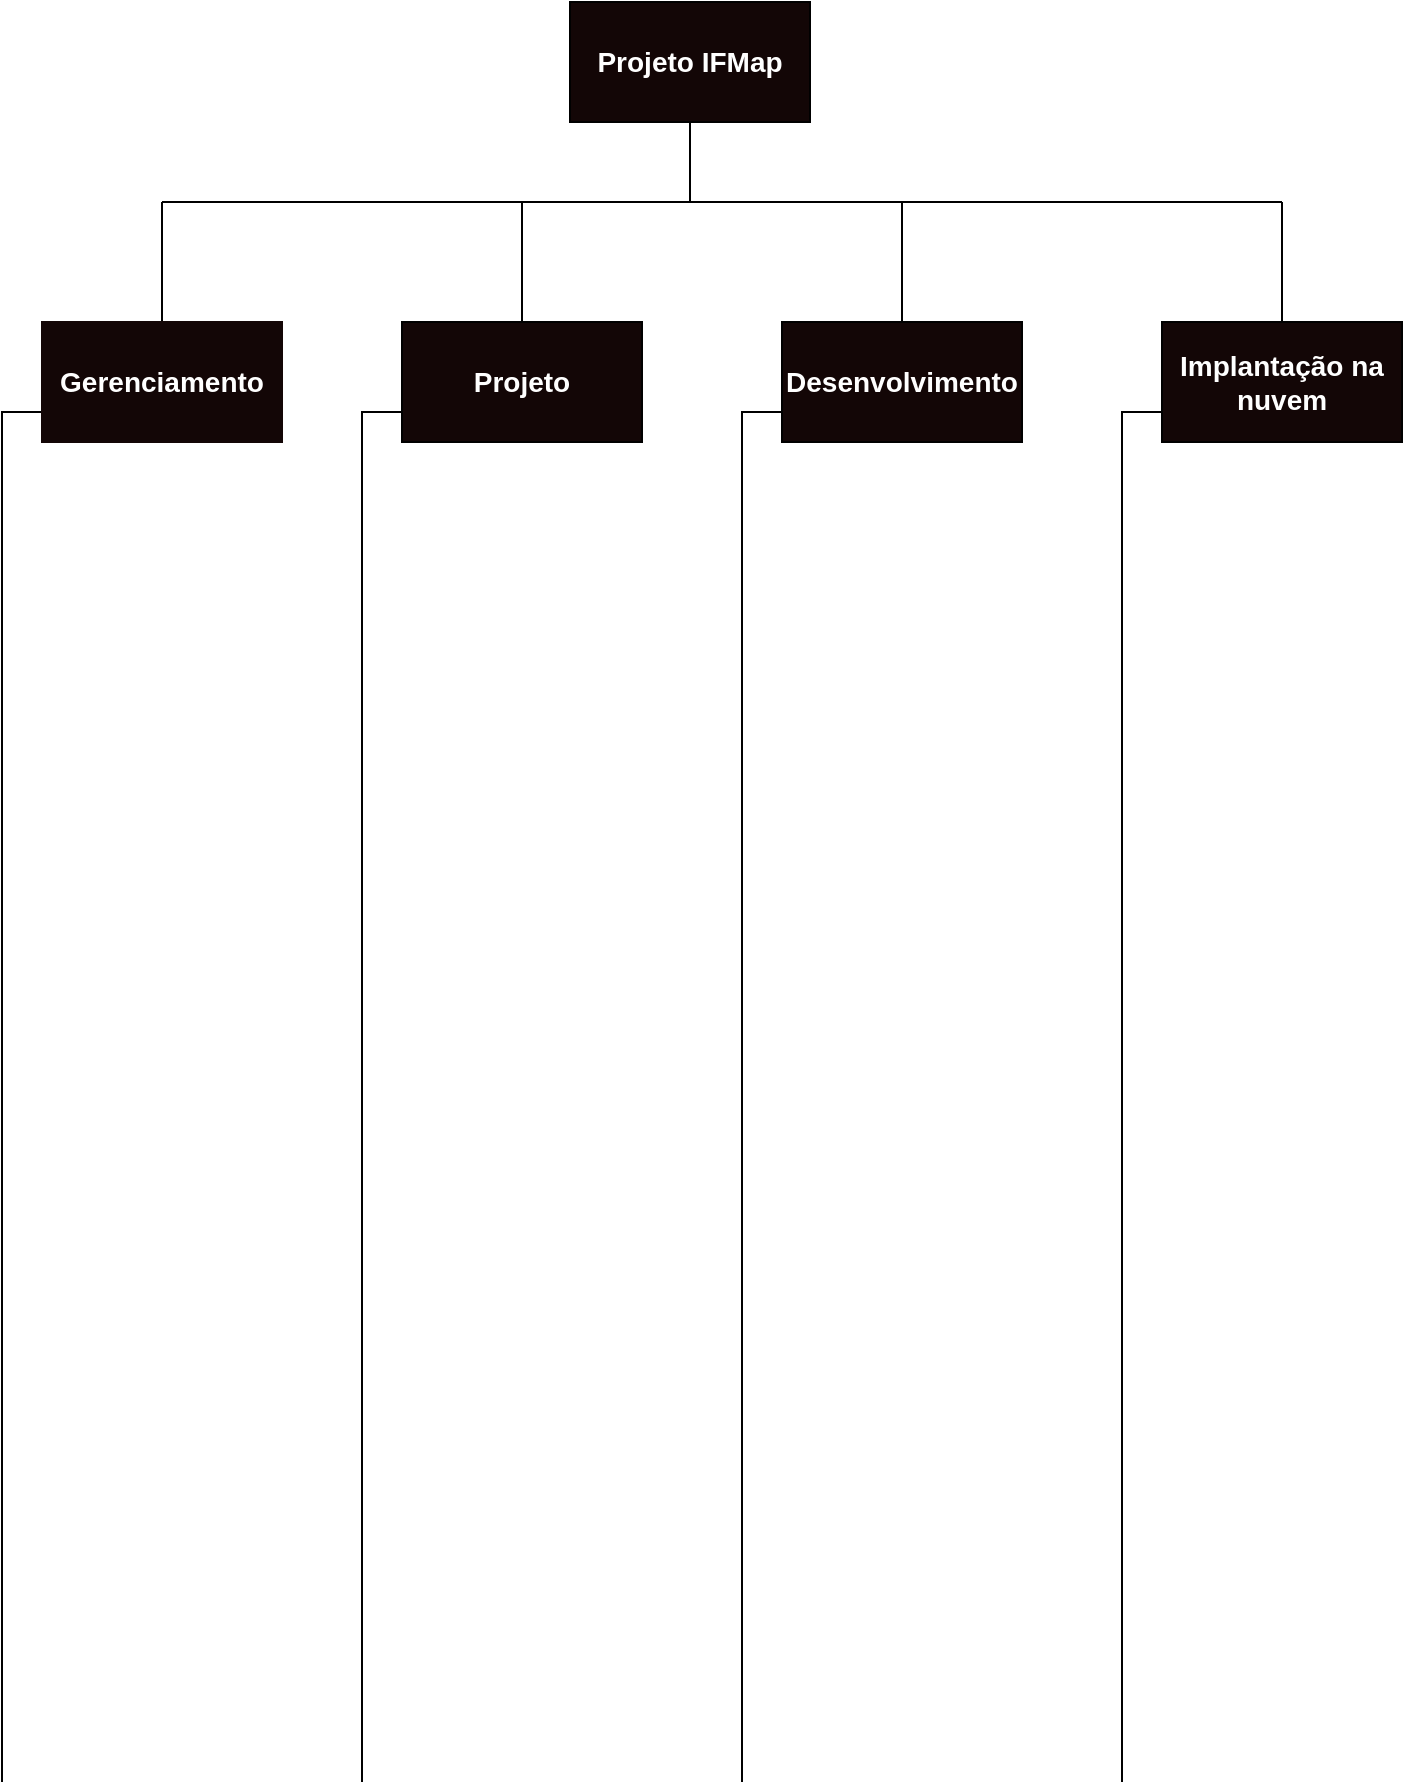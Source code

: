 <mxfile version="21.2.3" type="device">
  <diagram name="Página-1" id="8DjsX8mdoRZ60jqa2-I1">
    <mxGraphModel dx="987" dy="525" grid="1" gridSize="10" guides="1" tooltips="1" connect="1" arrows="1" fold="1" page="1" pageScale="1" pageWidth="827" pageHeight="1169" math="0" shadow="0">
      <root>
        <mxCell id="0" />
        <mxCell id="1" parent="0" />
        <mxCell id="0SObzzRBRJdACTHLbziR-11" style="edgeStyle=none;rounded=0;orthogonalLoop=1;jettySize=auto;html=1;endArrow=none;endFill=0;" edge="1" parent="1" source="0SObzzRBRJdACTHLbziR-1">
          <mxGeometry relative="1" as="geometry">
            <mxPoint x="414" y="240" as="targetPoint" />
          </mxGeometry>
        </mxCell>
        <mxCell id="0SObzzRBRJdACTHLbziR-1" value="&lt;b&gt;&lt;font color=&quot;#ffffff&quot; style=&quot;font-size: 14px;&quot;&gt;Projeto IFMap&lt;/font&gt;&lt;/b&gt;" style="rounded=0;whiteSpace=wrap;html=1;fillColor=#130606;" vertex="1" parent="1">
          <mxGeometry x="354" y="140" width="120" height="60" as="geometry" />
        </mxCell>
        <mxCell id="0SObzzRBRJdACTHLbziR-6" style="edgeStyle=none;rounded=0;orthogonalLoop=1;jettySize=auto;html=1;endArrow=none;endFill=0;" edge="1" parent="1" source="0SObzzRBRJdACTHLbziR-2">
          <mxGeometry relative="1" as="geometry">
            <mxPoint x="150" y="240" as="targetPoint" />
          </mxGeometry>
        </mxCell>
        <mxCell id="0SObzzRBRJdACTHLbziR-13" style="edgeStyle=orthogonalEdgeStyle;rounded=0;orthogonalLoop=1;jettySize=auto;html=1;exitX=0;exitY=0.75;exitDx=0;exitDy=0;endArrow=none;endFill=0;" edge="1" parent="1" source="0SObzzRBRJdACTHLbziR-2">
          <mxGeometry relative="1" as="geometry">
            <mxPoint x="70" y="1030" as="targetPoint" />
          </mxGeometry>
        </mxCell>
        <mxCell id="0SObzzRBRJdACTHLbziR-2" value="&lt;font style=&quot;font-size: 14px;&quot; color=&quot;#ffffff&quot;&gt;&lt;b&gt;Gerenciamento&lt;/b&gt;&lt;/font&gt;" style="rounded=0;whiteSpace=wrap;html=1;strokeColor=#130606;fillColor=#130606;" vertex="1" parent="1">
          <mxGeometry x="90" y="300" width="120" height="60" as="geometry" />
        </mxCell>
        <mxCell id="0SObzzRBRJdACTHLbziR-7" style="edgeStyle=none;rounded=0;orthogonalLoop=1;jettySize=auto;html=1;endArrow=none;endFill=0;" edge="1" parent="1" source="0SObzzRBRJdACTHLbziR-3">
          <mxGeometry relative="1" as="geometry">
            <mxPoint x="330" y="240" as="targetPoint" />
          </mxGeometry>
        </mxCell>
        <mxCell id="0SObzzRBRJdACTHLbziR-15" style="edgeStyle=orthogonalEdgeStyle;rounded=0;orthogonalLoop=1;jettySize=auto;html=1;exitX=0;exitY=0.75;exitDx=0;exitDy=0;endArrow=none;endFill=0;" edge="1" parent="1" source="0SObzzRBRJdACTHLbziR-3">
          <mxGeometry relative="1" as="geometry">
            <mxPoint x="250" y="1030" as="targetPoint" />
            <Array as="points">
              <mxPoint x="250" y="345" />
              <mxPoint x="250" y="1030" />
            </Array>
          </mxGeometry>
        </mxCell>
        <mxCell id="0SObzzRBRJdACTHLbziR-3" value="&lt;font style=&quot;font-size: 14px;&quot; color=&quot;#ffffff&quot;&gt;&lt;b&gt;Projeto&lt;/b&gt;&lt;/font&gt;" style="rounded=0;whiteSpace=wrap;html=1;fillColor=#130606;" vertex="1" parent="1">
          <mxGeometry x="270" y="300" width="120" height="60" as="geometry" />
        </mxCell>
        <mxCell id="0SObzzRBRJdACTHLbziR-10" style="edgeStyle=none;rounded=0;orthogonalLoop=1;jettySize=auto;html=1;endArrow=none;endFill=0;" edge="1" parent="1" source="0SObzzRBRJdACTHLbziR-4">
          <mxGeometry relative="1" as="geometry">
            <mxPoint x="520" y="240" as="targetPoint" />
          </mxGeometry>
        </mxCell>
        <mxCell id="0SObzzRBRJdACTHLbziR-16" style="edgeStyle=orthogonalEdgeStyle;rounded=0;orthogonalLoop=1;jettySize=auto;html=1;exitX=0;exitY=0.75;exitDx=0;exitDy=0;endArrow=none;endFill=0;" edge="1" parent="1" source="0SObzzRBRJdACTHLbziR-4">
          <mxGeometry relative="1" as="geometry">
            <mxPoint x="440" y="1030" as="targetPoint" />
            <Array as="points">
              <mxPoint x="440" y="345" />
              <mxPoint x="440" y="1030" />
            </Array>
          </mxGeometry>
        </mxCell>
        <mxCell id="0SObzzRBRJdACTHLbziR-4" value="&lt;font style=&quot;font-size: 14px;&quot; color=&quot;#ffffff&quot;&gt;&lt;b&gt;Desenvolvimento&lt;/b&gt;&lt;/font&gt;" style="rounded=0;whiteSpace=wrap;html=1;fillColor=#130606;" vertex="1" parent="1">
          <mxGeometry x="460" y="300" width="120" height="60" as="geometry" />
        </mxCell>
        <mxCell id="0SObzzRBRJdACTHLbziR-9" style="edgeStyle=none;rounded=0;orthogonalLoop=1;jettySize=auto;html=1;startArrow=none;startFill=0;endArrow=none;endFill=0;" edge="1" parent="1" source="0SObzzRBRJdACTHLbziR-5">
          <mxGeometry relative="1" as="geometry">
            <mxPoint x="710" y="240" as="targetPoint" />
          </mxGeometry>
        </mxCell>
        <mxCell id="0SObzzRBRJdACTHLbziR-17" style="edgeStyle=orthogonalEdgeStyle;rounded=0;orthogonalLoop=1;jettySize=auto;html=1;exitX=0;exitY=0.75;exitDx=0;exitDy=0;endArrow=none;endFill=0;" edge="1" parent="1" source="0SObzzRBRJdACTHLbziR-5">
          <mxGeometry relative="1" as="geometry">
            <mxPoint x="630" y="1030" as="targetPoint" />
            <Array as="points">
              <mxPoint x="630" y="345" />
              <mxPoint x="630" y="1030" />
            </Array>
          </mxGeometry>
        </mxCell>
        <mxCell id="0SObzzRBRJdACTHLbziR-5" value="&lt;font style=&quot;font-size: 14px;&quot; color=&quot;#ffffff&quot;&gt;&lt;b&gt;Implantação na nuvem&lt;/b&gt;&lt;/font&gt;" style="rounded=0;whiteSpace=wrap;html=1;fillColor=#130606;" vertex="1" parent="1">
          <mxGeometry x="650" y="300" width="120" height="60" as="geometry" />
        </mxCell>
        <mxCell id="0SObzzRBRJdACTHLbziR-8" value="" style="endArrow=none;html=1;rounded=0;" edge="1" parent="1">
          <mxGeometry width="50" height="50" relative="1" as="geometry">
            <mxPoint x="150" y="240" as="sourcePoint" />
            <mxPoint x="710" y="240" as="targetPoint" />
          </mxGeometry>
        </mxCell>
      </root>
    </mxGraphModel>
  </diagram>
</mxfile>
